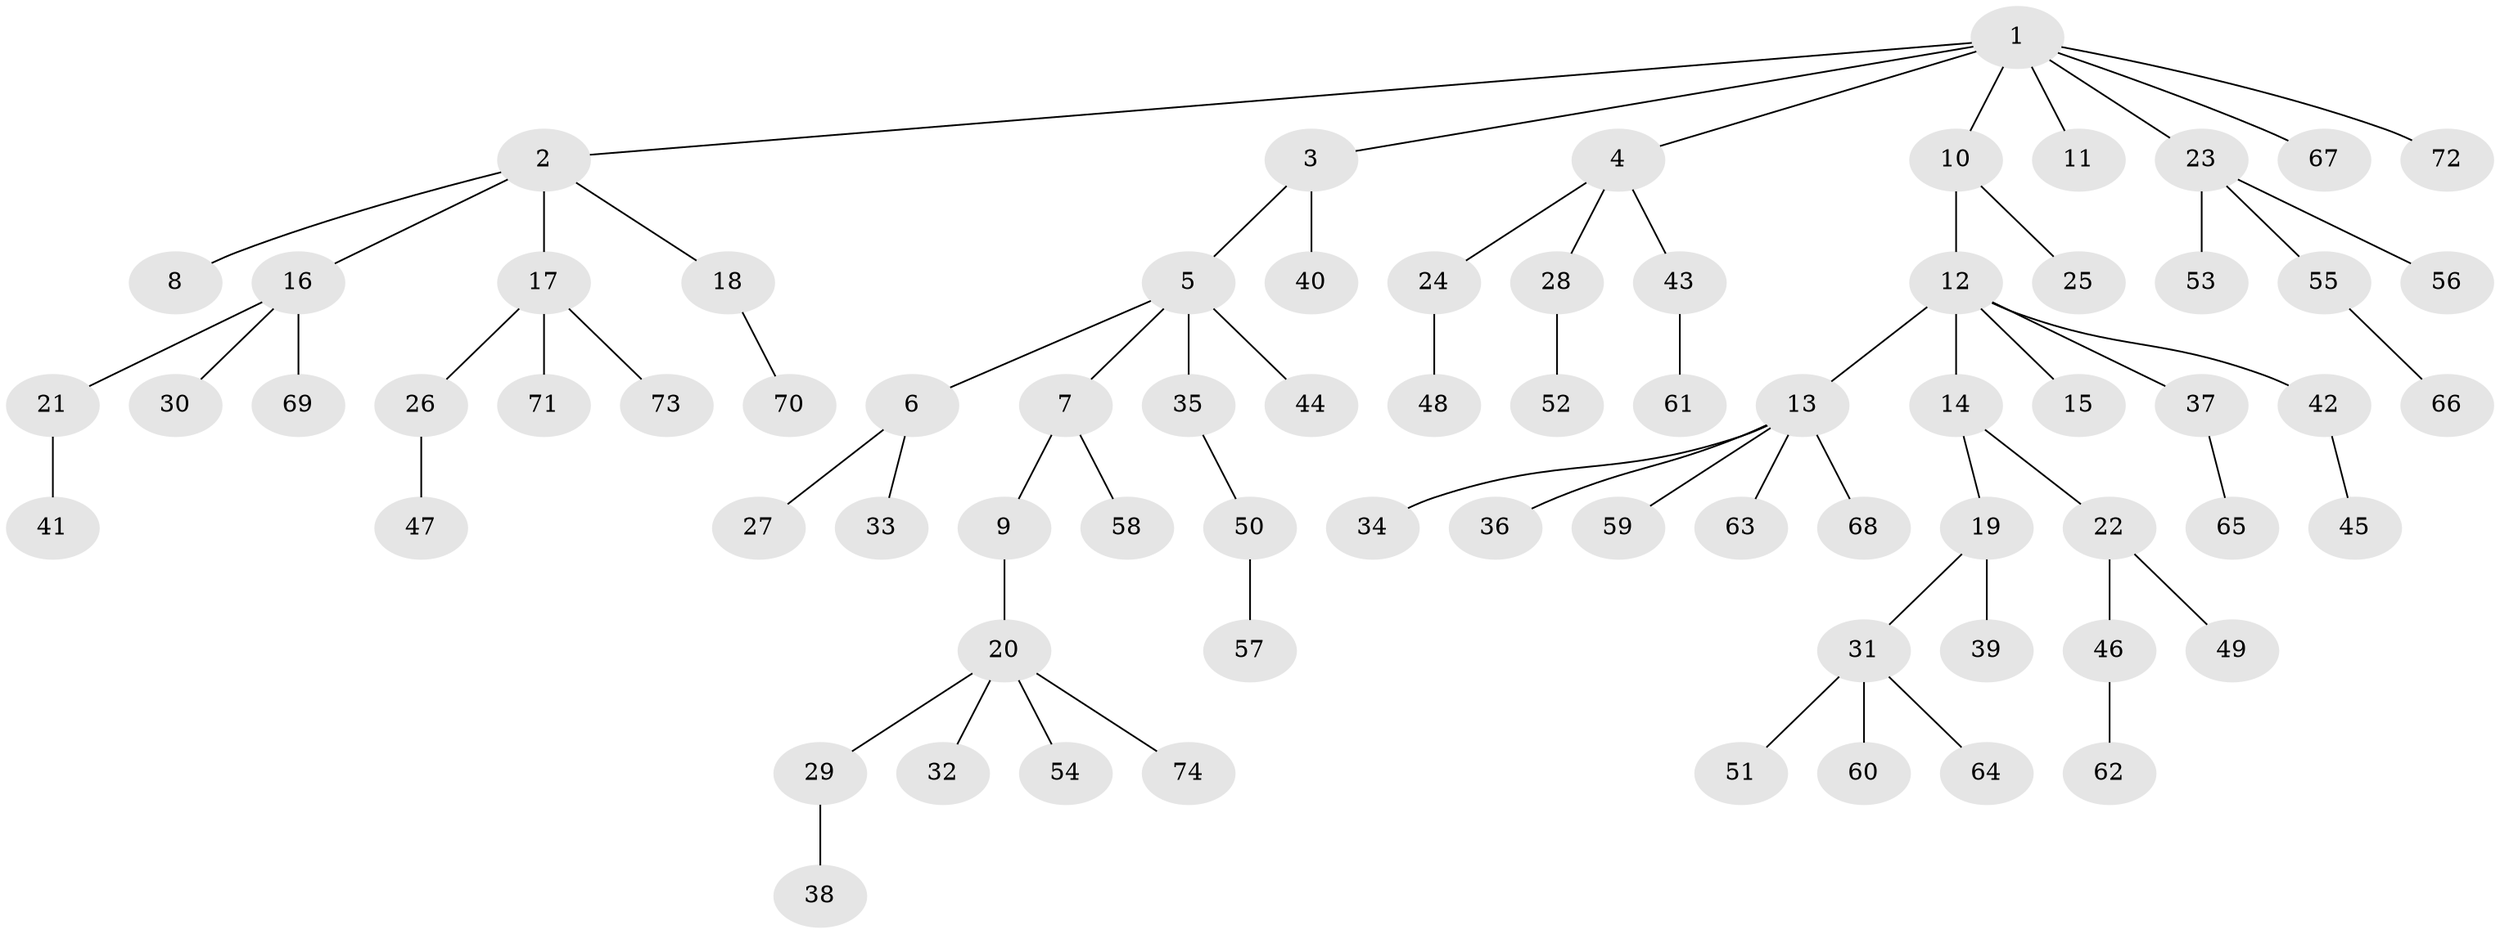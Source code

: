 // Generated by graph-tools (version 1.1) at 2025/53/03/09/25 04:53:37]
// undirected, 74 vertices, 73 edges
graph export_dot {
graph [start="1"]
  node [color=gray90,style=filled];
  1;
  2;
  3;
  4;
  5;
  6;
  7;
  8;
  9;
  10;
  11;
  12;
  13;
  14;
  15;
  16;
  17;
  18;
  19;
  20;
  21;
  22;
  23;
  24;
  25;
  26;
  27;
  28;
  29;
  30;
  31;
  32;
  33;
  34;
  35;
  36;
  37;
  38;
  39;
  40;
  41;
  42;
  43;
  44;
  45;
  46;
  47;
  48;
  49;
  50;
  51;
  52;
  53;
  54;
  55;
  56;
  57;
  58;
  59;
  60;
  61;
  62;
  63;
  64;
  65;
  66;
  67;
  68;
  69;
  70;
  71;
  72;
  73;
  74;
  1 -- 2;
  1 -- 3;
  1 -- 4;
  1 -- 10;
  1 -- 11;
  1 -- 23;
  1 -- 67;
  1 -- 72;
  2 -- 8;
  2 -- 16;
  2 -- 17;
  2 -- 18;
  3 -- 5;
  3 -- 40;
  4 -- 24;
  4 -- 28;
  4 -- 43;
  5 -- 6;
  5 -- 7;
  5 -- 35;
  5 -- 44;
  6 -- 27;
  6 -- 33;
  7 -- 9;
  7 -- 58;
  9 -- 20;
  10 -- 12;
  10 -- 25;
  12 -- 13;
  12 -- 14;
  12 -- 15;
  12 -- 37;
  12 -- 42;
  13 -- 34;
  13 -- 36;
  13 -- 59;
  13 -- 63;
  13 -- 68;
  14 -- 19;
  14 -- 22;
  16 -- 21;
  16 -- 30;
  16 -- 69;
  17 -- 26;
  17 -- 71;
  17 -- 73;
  18 -- 70;
  19 -- 31;
  19 -- 39;
  20 -- 29;
  20 -- 32;
  20 -- 54;
  20 -- 74;
  21 -- 41;
  22 -- 46;
  22 -- 49;
  23 -- 53;
  23 -- 55;
  23 -- 56;
  24 -- 48;
  26 -- 47;
  28 -- 52;
  29 -- 38;
  31 -- 51;
  31 -- 60;
  31 -- 64;
  35 -- 50;
  37 -- 65;
  42 -- 45;
  43 -- 61;
  46 -- 62;
  50 -- 57;
  55 -- 66;
}
